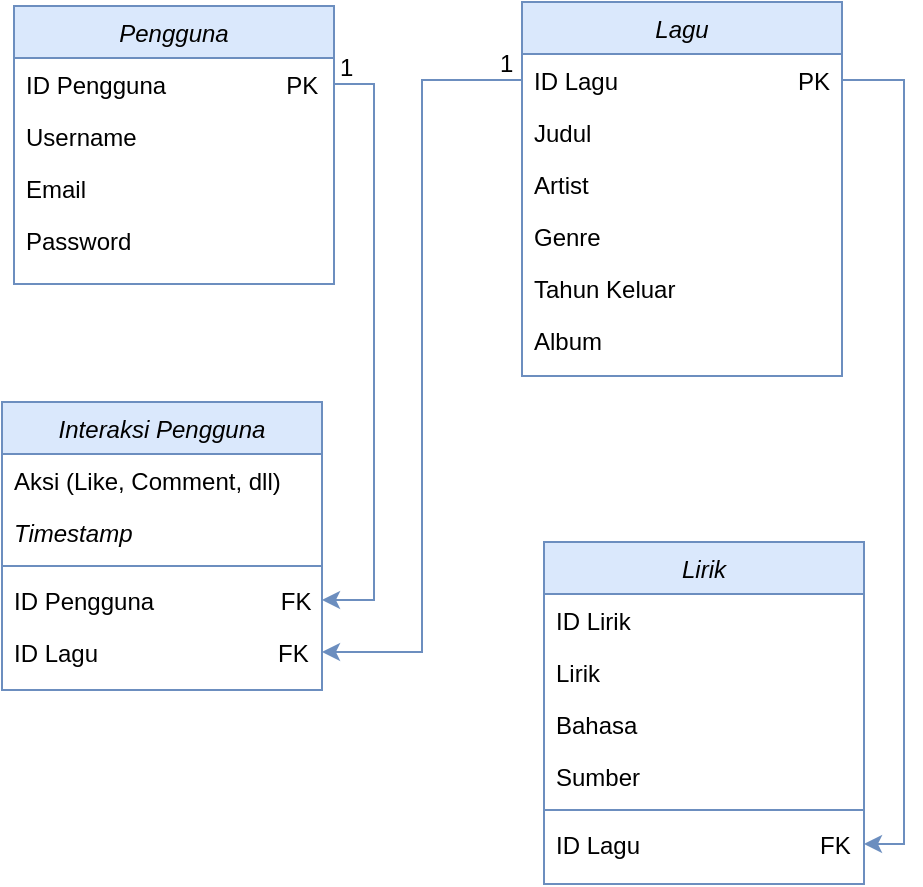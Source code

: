 <mxfile version="21.2.9" type="github">
  <diagram id="C5RBs43oDa-KdzZeNtuy" name="Page-1">
    <mxGraphModel dx="463" dy="251" grid="0" gridSize="10" guides="1" tooltips="1" connect="1" arrows="1" fold="1" page="1" pageScale="1" pageWidth="827" pageHeight="1169" math="0" shadow="0">
      <root>
        <mxCell id="WIyWlLk6GJQsqaUBKTNV-0" />
        <mxCell id="WIyWlLk6GJQsqaUBKTNV-1" parent="WIyWlLk6GJQsqaUBKTNV-0" />
        <mxCell id="zkfFHV4jXpPFQw0GAbJ--0" value="Lagu" style="swimlane;fontStyle=2;align=center;verticalAlign=top;childLayout=stackLayout;horizontal=1;startSize=26;horizontalStack=0;resizeParent=1;resizeLast=0;collapsible=1;marginBottom=0;rounded=0;shadow=0;strokeWidth=1;fillColor=#dae8fc;strokeColor=#6c8ebf;" parent="WIyWlLk6GJQsqaUBKTNV-1" vertex="1">
          <mxGeometry x="460" y="160" width="160" height="187" as="geometry">
            <mxRectangle x="230" y="140" width="160" height="26" as="alternateBounds" />
          </mxGeometry>
        </mxCell>
        <mxCell id="zkfFHV4jXpPFQw0GAbJ--1" value="ID Lagu                           PK" style="text;align=left;verticalAlign=top;spacingLeft=4;spacingRight=4;overflow=hidden;rotatable=0;points=[[0,0.5],[1,0.5]];portConstraint=eastwest;" parent="zkfFHV4jXpPFQw0GAbJ--0" vertex="1">
          <mxGeometry y="26" width="160" height="26" as="geometry" />
        </mxCell>
        <mxCell id="zkfFHV4jXpPFQw0GAbJ--2" value="Judul" style="text;align=left;verticalAlign=top;spacingLeft=4;spacingRight=4;overflow=hidden;rotatable=0;points=[[0,0.5],[1,0.5]];portConstraint=eastwest;rounded=0;shadow=0;html=0;" parent="zkfFHV4jXpPFQw0GAbJ--0" vertex="1">
          <mxGeometry y="52" width="160" height="26" as="geometry" />
        </mxCell>
        <mxCell id="6708lYJBa75j99k_z9Ve-0" value="Artist" style="text;align=left;verticalAlign=top;spacingLeft=4;spacingRight=4;overflow=hidden;rotatable=0;points=[[0,0.5],[1,0.5]];portConstraint=eastwest;rounded=0;shadow=0;html=0;" parent="zkfFHV4jXpPFQw0GAbJ--0" vertex="1">
          <mxGeometry y="78" width="160" height="26" as="geometry" />
        </mxCell>
        <mxCell id="6708lYJBa75j99k_z9Ve-1" value="Genre" style="text;align=left;verticalAlign=top;spacingLeft=4;spacingRight=4;overflow=hidden;rotatable=0;points=[[0,0.5],[1,0.5]];portConstraint=eastwest;rounded=0;shadow=0;html=0;" parent="zkfFHV4jXpPFQw0GAbJ--0" vertex="1">
          <mxGeometry y="104" width="160" height="26" as="geometry" />
        </mxCell>
        <mxCell id="6708lYJBa75j99k_z9Ve-2" value="Tahun Keluar" style="text;align=left;verticalAlign=top;spacingLeft=4;spacingRight=4;overflow=hidden;rotatable=0;points=[[0,0.5],[1,0.5]];portConstraint=eastwest;rounded=0;shadow=0;html=0;" parent="zkfFHV4jXpPFQw0GAbJ--0" vertex="1">
          <mxGeometry y="130" width="160" height="26" as="geometry" />
        </mxCell>
        <mxCell id="6708lYJBa75j99k_z9Ve-3" value="Album" style="text;align=left;verticalAlign=top;spacingLeft=4;spacingRight=4;overflow=hidden;rotatable=0;points=[[0,0.5],[1,0.5]];portConstraint=eastwest;rounded=0;shadow=0;html=0;" parent="zkfFHV4jXpPFQw0GAbJ--0" vertex="1">
          <mxGeometry y="156" width="160" height="26" as="geometry" />
        </mxCell>
        <mxCell id="zkfFHV4jXpPFQw0GAbJ--17" value="Pengguna" style="swimlane;fontStyle=2;align=center;verticalAlign=top;childLayout=stackLayout;horizontal=1;startSize=26;horizontalStack=0;resizeParent=1;resizeLast=0;collapsible=1;marginBottom=0;rounded=0;shadow=0;strokeWidth=1;fillColor=#dae8fc;strokeColor=#6c8ebf;" parent="WIyWlLk6GJQsqaUBKTNV-1" vertex="1">
          <mxGeometry x="206" y="162" width="160" height="139" as="geometry">
            <mxRectangle x="550" y="140" width="160" height="26" as="alternateBounds" />
          </mxGeometry>
        </mxCell>
        <mxCell id="zkfFHV4jXpPFQw0GAbJ--18" value="ID Pengguna                  PK" style="text;align=left;verticalAlign=top;spacingLeft=4;spacingRight=4;overflow=hidden;rotatable=0;points=[[0,0.5],[1,0.5]];portConstraint=eastwest;" parent="zkfFHV4jXpPFQw0GAbJ--17" vertex="1">
          <mxGeometry y="26" width="160" height="26" as="geometry" />
        </mxCell>
        <mxCell id="zkfFHV4jXpPFQw0GAbJ--19" value="Username" style="text;align=left;verticalAlign=top;spacingLeft=4;spacingRight=4;overflow=hidden;rotatable=0;points=[[0,0.5],[1,0.5]];portConstraint=eastwest;rounded=0;shadow=0;html=0;" parent="zkfFHV4jXpPFQw0GAbJ--17" vertex="1">
          <mxGeometry y="52" width="160" height="26" as="geometry" />
        </mxCell>
        <mxCell id="gAjgYgyOYzrWWMed5gH2-1" value="Email" style="text;align=left;verticalAlign=top;spacingLeft=4;spacingRight=4;overflow=hidden;rotatable=0;points=[[0,0.5],[1,0.5]];portConstraint=eastwest;rounded=0;shadow=0;html=0;" vertex="1" parent="zkfFHV4jXpPFQw0GAbJ--17">
          <mxGeometry y="78" width="160" height="26" as="geometry" />
        </mxCell>
        <mxCell id="zkfFHV4jXpPFQw0GAbJ--20" value="Password" style="text;align=left;verticalAlign=top;spacingLeft=4;spacingRight=4;overflow=hidden;rotatable=0;points=[[0,0.5],[1,0.5]];portConstraint=eastwest;rounded=0;shadow=0;html=0;" parent="zkfFHV4jXpPFQw0GAbJ--17" vertex="1">
          <mxGeometry y="104" width="160" height="26" as="geometry" />
        </mxCell>
        <mxCell id="6708lYJBa75j99k_z9Ve-5" value="Interaksi Pengguna" style="swimlane;fontStyle=2;align=center;verticalAlign=top;childLayout=stackLayout;horizontal=1;startSize=26;horizontalStack=0;resizeParent=1;resizeLast=0;collapsible=1;marginBottom=0;rounded=0;shadow=0;strokeWidth=1;fillColor=#dae8fc;strokeColor=#6c8ebf;" parent="WIyWlLk6GJQsqaUBKTNV-1" vertex="1">
          <mxGeometry x="200" y="360" width="160" height="144" as="geometry">
            <mxRectangle x="550" y="140" width="160" height="26" as="alternateBounds" />
          </mxGeometry>
        </mxCell>
        <mxCell id="6708lYJBa75j99k_z9Ve-6" value="Aksi (Like, Comment, dll)" style="text;align=left;verticalAlign=top;spacingLeft=4;spacingRight=4;overflow=hidden;rotatable=0;points=[[0,0.5],[1,0.5]];portConstraint=eastwest;fontStyle=0" parent="6708lYJBa75j99k_z9Ve-5" vertex="1">
          <mxGeometry y="26" width="160" height="26" as="geometry" />
        </mxCell>
        <mxCell id="6708lYJBa75j99k_z9Ve-7" value="Timestamp" style="text;align=left;verticalAlign=top;spacingLeft=4;spacingRight=4;overflow=hidden;rotatable=0;points=[[0,0.5],[1,0.5]];portConstraint=eastwest;rounded=0;shadow=0;html=0;fontStyle=2" parent="6708lYJBa75j99k_z9Ve-5" vertex="1">
          <mxGeometry y="52" width="160" height="26" as="geometry" />
        </mxCell>
        <mxCell id="6708lYJBa75j99k_z9Ve-9" value="" style="line;html=1;strokeWidth=1;align=left;verticalAlign=middle;spacingTop=-1;spacingLeft=3;spacingRight=3;rotatable=0;labelPosition=right;points=[];portConstraint=eastwest;fillColor=#dae8fc;strokeColor=#6c8ebf;" parent="6708lYJBa75j99k_z9Ve-5" vertex="1">
          <mxGeometry y="78" width="160" height="8" as="geometry" />
        </mxCell>
        <mxCell id="6708lYJBa75j99k_z9Ve-10" value="ID Pengguna                   FK" style="text;align=left;verticalAlign=top;spacingLeft=4;spacingRight=4;overflow=hidden;rotatable=0;points=[[0,0.5],[1,0.5]];portConstraint=eastwest;" parent="6708lYJBa75j99k_z9Ve-5" vertex="1">
          <mxGeometry y="86" width="160" height="26" as="geometry" />
        </mxCell>
        <mxCell id="gAjgYgyOYzrWWMed5gH2-13" value="ID Lagu                           FK" style="text;align=left;verticalAlign=top;spacingLeft=4;spacingRight=4;overflow=hidden;rotatable=0;points=[[0,0.5],[1,0.5]];portConstraint=eastwest;" vertex="1" parent="6708lYJBa75j99k_z9Ve-5">
          <mxGeometry y="112" width="160" height="26" as="geometry" />
        </mxCell>
        <mxCell id="gAjgYgyOYzrWWMed5gH2-2" value="Lirik" style="swimlane;fontStyle=2;align=center;verticalAlign=top;childLayout=stackLayout;horizontal=1;startSize=26;horizontalStack=0;resizeParent=1;resizeLast=0;collapsible=1;marginBottom=0;rounded=0;shadow=0;strokeWidth=1;fillColor=#dae8fc;strokeColor=#6c8ebf;" vertex="1" parent="WIyWlLk6GJQsqaUBKTNV-1">
          <mxGeometry x="471" y="430" width="160" height="171" as="geometry">
            <mxRectangle x="230" y="140" width="160" height="26" as="alternateBounds" />
          </mxGeometry>
        </mxCell>
        <mxCell id="gAjgYgyOYzrWWMed5gH2-3" value="ID Lirik" style="text;align=left;verticalAlign=top;spacingLeft=4;spacingRight=4;overflow=hidden;rotatable=0;points=[[0,0.5],[1,0.5]];portConstraint=eastwest;" vertex="1" parent="gAjgYgyOYzrWWMed5gH2-2">
          <mxGeometry y="26" width="160" height="26" as="geometry" />
        </mxCell>
        <mxCell id="gAjgYgyOYzrWWMed5gH2-4" value="Lirik" style="text;align=left;verticalAlign=top;spacingLeft=4;spacingRight=4;overflow=hidden;rotatable=0;points=[[0,0.5],[1,0.5]];portConstraint=eastwest;rounded=0;shadow=0;html=0;" vertex="1" parent="gAjgYgyOYzrWWMed5gH2-2">
          <mxGeometry y="52" width="160" height="26" as="geometry" />
        </mxCell>
        <mxCell id="gAjgYgyOYzrWWMed5gH2-5" value="Bahasa" style="text;align=left;verticalAlign=top;spacingLeft=4;spacingRight=4;overflow=hidden;rotatable=0;points=[[0,0.5],[1,0.5]];portConstraint=eastwest;rounded=0;shadow=0;html=0;" vertex="1" parent="gAjgYgyOYzrWWMed5gH2-2">
          <mxGeometry y="78" width="160" height="26" as="geometry" />
        </mxCell>
        <mxCell id="gAjgYgyOYzrWWMed5gH2-6" value="Sumber" style="text;align=left;verticalAlign=top;spacingLeft=4;spacingRight=4;overflow=hidden;rotatable=0;points=[[0,0.5],[1,0.5]];portConstraint=eastwest;rounded=0;shadow=0;html=0;" vertex="1" parent="gAjgYgyOYzrWWMed5gH2-2">
          <mxGeometry y="104" width="160" height="26" as="geometry" />
        </mxCell>
        <mxCell id="gAjgYgyOYzrWWMed5gH2-14" value="" style="line;html=1;strokeWidth=1;align=left;verticalAlign=middle;spacingTop=-1;spacingLeft=3;spacingRight=3;rotatable=0;labelPosition=right;points=[];portConstraint=eastwest;fillColor=#dae8fc;strokeColor=#6c8ebf;" vertex="1" parent="gAjgYgyOYzrWWMed5gH2-2">
          <mxGeometry y="130" width="160" height="8" as="geometry" />
        </mxCell>
        <mxCell id="gAjgYgyOYzrWWMed5gH2-15" value="ID Lagu                           FK" style="text;align=left;verticalAlign=top;spacingLeft=4;spacingRight=4;overflow=hidden;rotatable=0;points=[[0,0.5],[1,0.5]];portConstraint=eastwest;rounded=0;shadow=0;html=0;fontSize=12;" vertex="1" parent="gAjgYgyOYzrWWMed5gH2-2">
          <mxGeometry y="138" width="160" height="26" as="geometry" />
        </mxCell>
        <mxCell id="gAjgYgyOYzrWWMed5gH2-17" style="edgeStyle=orthogonalEdgeStyle;rounded=0;orthogonalLoop=1;jettySize=auto;html=1;exitX=0;exitY=0.5;exitDx=0;exitDy=0;entryX=1;entryY=0.5;entryDx=0;entryDy=0;fillColor=#dae8fc;strokeColor=#6c8ebf;" edge="1" parent="WIyWlLk6GJQsqaUBKTNV-1" source="zkfFHV4jXpPFQw0GAbJ--1" target="gAjgYgyOYzrWWMed5gH2-13">
          <mxGeometry relative="1" as="geometry" />
        </mxCell>
        <mxCell id="gAjgYgyOYzrWWMed5gH2-18" style="edgeStyle=orthogonalEdgeStyle;rounded=0;orthogonalLoop=1;jettySize=auto;html=1;entryX=1;entryY=0.5;entryDx=0;entryDy=0;fillColor=#dae8fc;strokeColor=#6c8ebf;exitX=1;exitY=0.5;exitDx=0;exitDy=0;" edge="1" parent="WIyWlLk6GJQsqaUBKTNV-1" source="zkfFHV4jXpPFQw0GAbJ--18" target="6708lYJBa75j99k_z9Ve-10">
          <mxGeometry relative="1" as="geometry" />
        </mxCell>
        <mxCell id="gAjgYgyOYzrWWMed5gH2-19" style="edgeStyle=orthogonalEdgeStyle;rounded=0;orthogonalLoop=1;jettySize=auto;html=1;entryX=1;entryY=0.5;entryDx=0;entryDy=0;fillColor=#dae8fc;strokeColor=#6c8ebf;" edge="1" parent="WIyWlLk6GJQsqaUBKTNV-1" source="zkfFHV4jXpPFQw0GAbJ--1" target="gAjgYgyOYzrWWMed5gH2-15">
          <mxGeometry relative="1" as="geometry">
            <Array as="points">
              <mxPoint x="651" y="199" />
              <mxPoint x="651" y="581" />
            </Array>
          </mxGeometry>
        </mxCell>
        <mxCell id="gAjgYgyOYzrWWMed5gH2-27" value="1" style="text;strokeColor=none;fillColor=none;spacingLeft=4;spacingRight=4;overflow=hidden;rotatable=0;points=[[0,0.5],[1,0.5]];portConstraint=eastwest;fontSize=12;whiteSpace=wrap;html=1;" vertex="1" parent="WIyWlLk6GJQsqaUBKTNV-1">
          <mxGeometry x="363" y="179" width="17" height="26" as="geometry" />
        </mxCell>
        <mxCell id="gAjgYgyOYzrWWMed5gH2-28" value="1" style="text;strokeColor=none;fillColor=none;spacingLeft=4;spacingRight=4;overflow=hidden;rotatable=0;points=[[0,0.5],[1,0.5]];portConstraint=eastwest;fontSize=12;whiteSpace=wrap;html=1;" vertex="1" parent="WIyWlLk6GJQsqaUBKTNV-1">
          <mxGeometry x="443" y="177" width="17" height="26" as="geometry" />
        </mxCell>
      </root>
    </mxGraphModel>
  </diagram>
</mxfile>
